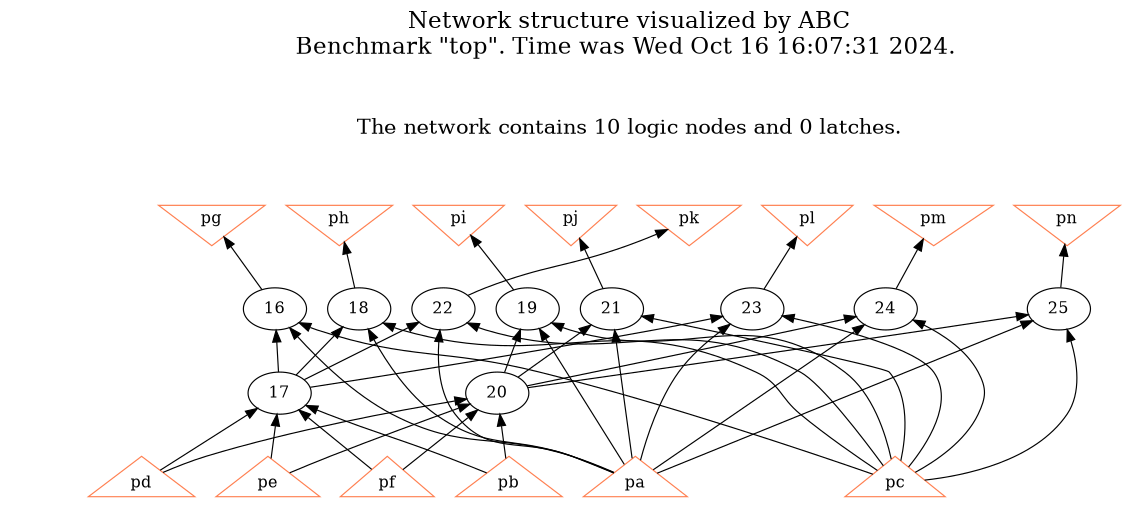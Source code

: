 # Network structure generated by ABC

digraph network {
size = "7.5,10";
center = true;
edge [dir = back];

{
  node [shape = plaintext];
  edge [style = invis];
  LevelTitle1 [label=""];
  LevelTitle2 [label=""];
  Level3 [label = ""];
  Level2 [label = ""];
  Level1 [label = ""];
  Level0 [label = ""];
  LevelTitle1 ->  LevelTitle2 ->  Level3 ->  Level2 ->  Level1 ->  Level0;
}

{
  rank = same;
  LevelTitle1;
  title1 [shape=plaintext,
          fontsize=20,
          fontname = "Times-Roman",
          label="Network structure visualized by ABC\nBenchmark \"top\". Time was Wed Oct 16 16:07:31 2024. "
         ];
}

{
  rank = same;
  LevelTitle2;
  title2 [shape=plaintext,
          fontsize=18,
          fontname = "Times-Roman",
          label="The network contains 10 logic nodes and 0 latches.\n"
         ];
}

{
  rank = same;
  Level3;
  Node7 [label = "pg", shape = invtriangle, color = coral, fillcolor = coral];
  Node8 [label = "ph", shape = invtriangle, color = coral, fillcolor = coral];
  Node9 [label = "pi", shape = invtriangle, color = coral, fillcolor = coral];
  Node10 [label = "pj", shape = invtriangle, color = coral, fillcolor = coral];
  Node11 [label = "pk", shape = invtriangle, color = coral, fillcolor = coral];
  Node12 [label = "pl", shape = invtriangle, color = coral, fillcolor = coral];
  Node13 [label = "pm", shape = invtriangle, color = coral, fillcolor = coral];
  Node14 [label = "pn", shape = invtriangle, color = coral, fillcolor = coral];
}

{
  rank = same;
  Level2;
  Node16 [label = "16\n", shape = ellipse];
  Node18 [label = "18\n", shape = ellipse];
  Node19 [label = "19\n", shape = ellipse];
  Node21 [label = "21\n", shape = ellipse];
  Node22 [label = "22\n", shape = ellipse];
  Node23 [label = "23\n", shape = ellipse];
  Node24 [label = "24\n", shape = ellipse];
  Node25 [label = "25\n", shape = ellipse];
}

{
  rank = same;
  Level1;
  Node17 [label = "17\n", shape = ellipse];
  Node20 [label = "20\n", shape = ellipse];
}

{
  rank = same;
  Level0;
  Node1 [label = "pa", shape = triangle, color = coral, fillcolor = coral];
  Node2 [label = "pb", shape = triangle, color = coral, fillcolor = coral];
  Node3 [label = "pc", shape = triangle, color = coral, fillcolor = coral];
  Node4 [label = "pd", shape = triangle, color = coral, fillcolor = coral];
  Node5 [label = "pe", shape = triangle, color = coral, fillcolor = coral];
  Node6 [label = "pf", shape = triangle, color = coral, fillcolor = coral];
}

title1 -> title2 [style = invis];
title2 -> Node7 [style = invis];
title2 -> Node8 [style = invis];
title2 -> Node9 [style = invis];
title2 -> Node10 [style = invis];
title2 -> Node11 [style = invis];
title2 -> Node12 [style = invis];
title2 -> Node13 [style = invis];
title2 -> Node14 [style = invis];
Node7 -> Node8 [style = invis];
Node8 -> Node9 [style = invis];
Node9 -> Node10 [style = invis];
Node10 -> Node11 [style = invis];
Node11 -> Node12 [style = invis];
Node12 -> Node13 [style = invis];
Node13 -> Node14 [style = invis];
Node7 -> Node16 [style = solid];
Node8 -> Node18 [style = solid];
Node9 -> Node19 [style = solid];
Node10 -> Node21 [style = solid];
Node11 -> Node22 [style = solid];
Node12 -> Node23 [style = solid];
Node13 -> Node24 [style = solid];
Node14 -> Node25 [style = solid];
Node16 -> Node17 [style = solid];
Node16 -> Node1 [style = solid];
Node16 -> Node3 [style = solid];
Node17 -> Node2 [style = solid];
Node17 -> Node4 [style = solid];
Node17 -> Node5 [style = solid];
Node17 -> Node6 [style = solid];
Node18 -> Node17 [style = solid];
Node18 -> Node1 [style = solid];
Node18 -> Node3 [style = solid];
Node19 -> Node20 [style = solid];
Node19 -> Node1 [style = solid];
Node19 -> Node3 [style = solid];
Node20 -> Node2 [style = solid];
Node20 -> Node4 [style = solid];
Node20 -> Node5 [style = solid];
Node20 -> Node6 [style = solid];
Node21 -> Node20 [style = solid];
Node21 -> Node1 [style = solid];
Node21 -> Node3 [style = solid];
Node22 -> Node17 [style = solid];
Node22 -> Node1 [style = solid];
Node22 -> Node3 [style = solid];
Node23 -> Node17 [style = solid];
Node23 -> Node1 [style = solid];
Node23 -> Node3 [style = solid];
Node24 -> Node20 [style = solid];
Node24 -> Node1 [style = solid];
Node24 -> Node3 [style = solid];
Node25 -> Node20 [style = solid];
Node25 -> Node1 [style = solid];
Node25 -> Node3 [style = solid];
}

